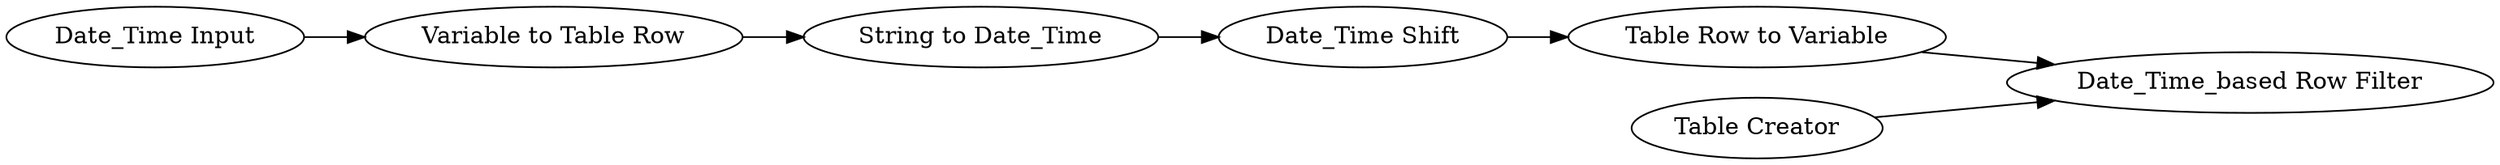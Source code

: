 digraph {
	1 [label="Date_Time Input"]
	2 [label="Date_Time Shift"]
	4 [label="Variable to Table Row"]
	6 [label="String to Date_Time"]
	7 [label="Date_Time_based Row Filter"]
	8 [label="Table Creator"]
	9 [label="Table Row to Variable"]
	1 -> 4
	2 -> 9
	4 -> 6
	6 -> 2
	8 -> 7
	9 -> 7
	rankdir=LR
}
